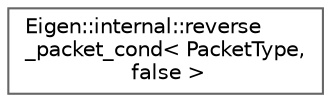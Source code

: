 digraph "Graphical Class Hierarchy"
{
 // LATEX_PDF_SIZE
  bgcolor="transparent";
  edge [fontname=Helvetica,fontsize=10,labelfontname=Helvetica,labelfontsize=10];
  node [fontname=Helvetica,fontsize=10,shape=box,height=0.2,width=0.4];
  rankdir="LR";
  Node0 [id="Node000000",label="Eigen::internal::reverse\l_packet_cond\< PacketType,\l false \>",height=0.2,width=0.4,color="grey40", fillcolor="white", style="filled",URL="$structEigen_1_1internal_1_1reverse__packet__cond_3_01PacketType_00_01false_01_4.html",tooltip=" "];
}
